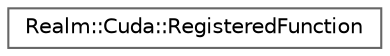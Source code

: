 digraph "Graphical Class Hierarchy"
{
 // LATEX_PDF_SIZE
  bgcolor="transparent";
  edge [fontname=Helvetica,fontsize=10,labelfontname=Helvetica,labelfontsize=10];
  node [fontname=Helvetica,fontsize=10,shape=box,height=0.2,width=0.4];
  rankdir="LR";
  Node0 [id="Node000000",label="Realm::Cuda::RegisteredFunction",height=0.2,width=0.4,color="grey40", fillcolor="white", style="filled",URL="$structRealm_1_1Cuda_1_1RegisteredFunction.html",tooltip=" "];
}
